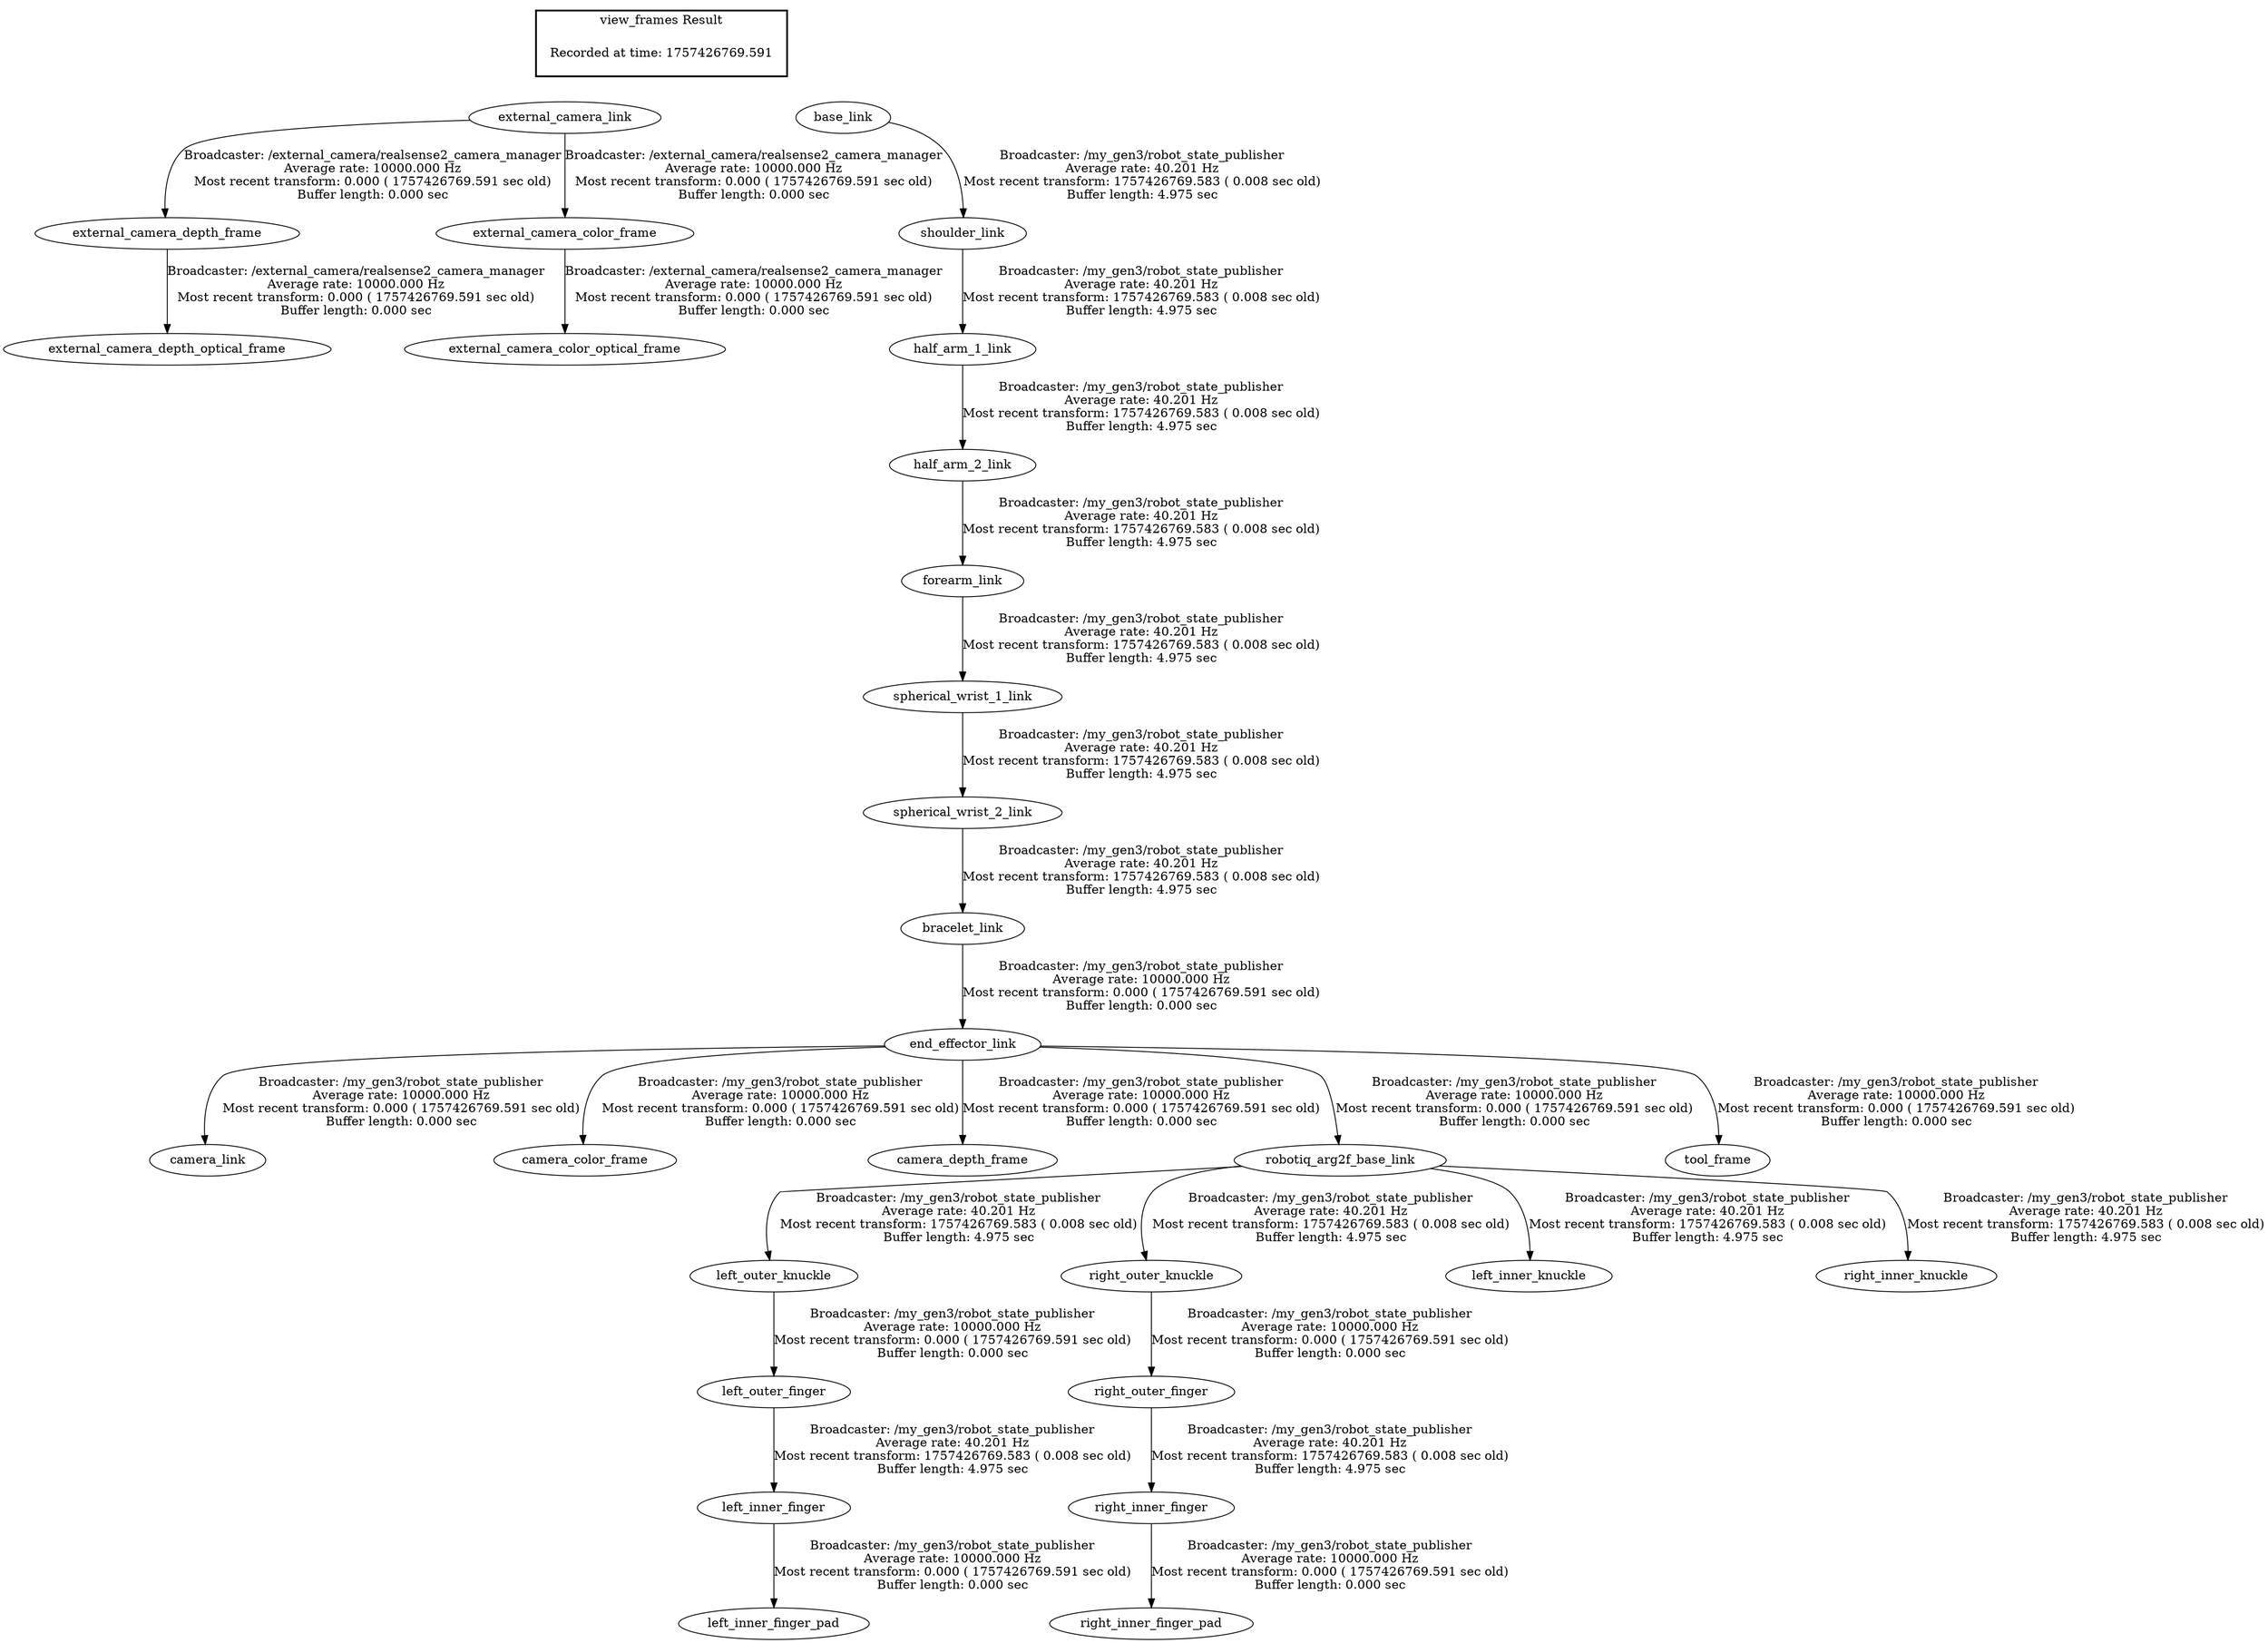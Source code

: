 digraph G {
"end_effector_link" -> "camera_link"[label="Broadcaster: /my_gen3/robot_state_publisher\nAverage rate: 10000.000 Hz\nMost recent transform: 0.000 ( 1757426769.591 sec old)\nBuffer length: 0.000 sec\n"];
"bracelet_link" -> "end_effector_link"[label="Broadcaster: /my_gen3/robot_state_publisher\nAverage rate: 10000.000 Hz\nMost recent transform: 0.000 ( 1757426769.591 sec old)\nBuffer length: 0.000 sec\n"];
"end_effector_link" -> "camera_color_frame"[label="Broadcaster: /my_gen3/robot_state_publisher\nAverage rate: 10000.000 Hz\nMost recent transform: 0.000 ( 1757426769.591 sec old)\nBuffer length: 0.000 sec\n"];
"end_effector_link" -> "camera_depth_frame"[label="Broadcaster: /my_gen3/robot_state_publisher\nAverage rate: 10000.000 Hz\nMost recent transform: 0.000 ( 1757426769.591 sec old)\nBuffer length: 0.000 sec\n"];
"spherical_wrist_2_link" -> "bracelet_link"[label="Broadcaster: /my_gen3/robot_state_publisher\nAverage rate: 40.201 Hz\nMost recent transform: 1757426769.583 ( 0.008 sec old)\nBuffer length: 4.975 sec\n"];
"end_effector_link" -> "robotiq_arg2f_base_link"[label="Broadcaster: /my_gen3/robot_state_publisher\nAverage rate: 10000.000 Hz\nMost recent transform: 0.000 ( 1757426769.591 sec old)\nBuffer length: 0.000 sec\n"];
"left_inner_finger" -> "left_inner_finger_pad"[label="Broadcaster: /my_gen3/robot_state_publisher\nAverage rate: 10000.000 Hz\nMost recent transform: 0.000 ( 1757426769.591 sec old)\nBuffer length: 0.000 sec\n"];
"left_outer_finger" -> "left_inner_finger"[label="Broadcaster: /my_gen3/robot_state_publisher\nAverage rate: 40.201 Hz\nMost recent transform: 1757426769.583 ( 0.008 sec old)\nBuffer length: 4.975 sec\n"];
"left_outer_knuckle" -> "left_outer_finger"[label="Broadcaster: /my_gen3/robot_state_publisher\nAverage rate: 10000.000 Hz\nMost recent transform: 0.000 ( 1757426769.591 sec old)\nBuffer length: 0.000 sec\n"];
"robotiq_arg2f_base_link" -> "left_outer_knuckle"[label="Broadcaster: /my_gen3/robot_state_publisher\nAverage rate: 40.201 Hz\nMost recent transform: 1757426769.583 ( 0.008 sec old)\nBuffer length: 4.975 sec\n"];
"right_inner_finger" -> "right_inner_finger_pad"[label="Broadcaster: /my_gen3/robot_state_publisher\nAverage rate: 10000.000 Hz\nMost recent transform: 0.000 ( 1757426769.591 sec old)\nBuffer length: 0.000 sec\n"];
"right_outer_finger" -> "right_inner_finger"[label="Broadcaster: /my_gen3/robot_state_publisher\nAverage rate: 40.201 Hz\nMost recent transform: 1757426769.583 ( 0.008 sec old)\nBuffer length: 4.975 sec\n"];
"right_outer_knuckle" -> "right_outer_finger"[label="Broadcaster: /my_gen3/robot_state_publisher\nAverage rate: 10000.000 Hz\nMost recent transform: 0.000 ( 1757426769.591 sec old)\nBuffer length: 0.000 sec\n"];
"robotiq_arg2f_base_link" -> "right_outer_knuckle"[label="Broadcaster: /my_gen3/robot_state_publisher\nAverage rate: 40.201 Hz\nMost recent transform: 1757426769.583 ( 0.008 sec old)\nBuffer length: 4.975 sec\n"];
"end_effector_link" -> "tool_frame"[label="Broadcaster: /my_gen3/robot_state_publisher\nAverage rate: 10000.000 Hz\nMost recent transform: 0.000 ( 1757426769.591 sec old)\nBuffer length: 0.000 sec\n"];
"external_camera_link" -> "external_camera_depth_frame"[label="Broadcaster: /external_camera/realsense2_camera_manager\nAverage rate: 10000.000 Hz\nMost recent transform: 0.000 ( 1757426769.591 sec old)\nBuffer length: 0.000 sec\n"];
"external_camera_depth_frame" -> "external_camera_depth_optical_frame"[label="Broadcaster: /external_camera/realsense2_camera_manager\nAverage rate: 10000.000 Hz\nMost recent transform: 0.000 ( 1757426769.591 sec old)\nBuffer length: 0.000 sec\n"];
"external_camera_link" -> "external_camera_color_frame"[label="Broadcaster: /external_camera/realsense2_camera_manager\nAverage rate: 10000.000 Hz\nMost recent transform: 0.000 ( 1757426769.591 sec old)\nBuffer length: 0.000 sec\n"];
"external_camera_color_frame" -> "external_camera_color_optical_frame"[label="Broadcaster: /external_camera/realsense2_camera_manager\nAverage rate: 10000.000 Hz\nMost recent transform: 0.000 ( 1757426769.591 sec old)\nBuffer length: 0.000 sec\n"];
"base_link" -> "shoulder_link"[label="Broadcaster: /my_gen3/robot_state_publisher\nAverage rate: 40.201 Hz\nMost recent transform: 1757426769.583 ( 0.008 sec old)\nBuffer length: 4.975 sec\n"];
"shoulder_link" -> "half_arm_1_link"[label="Broadcaster: /my_gen3/robot_state_publisher\nAverage rate: 40.201 Hz\nMost recent transform: 1757426769.583 ( 0.008 sec old)\nBuffer length: 4.975 sec\n"];
"half_arm_1_link" -> "half_arm_2_link"[label="Broadcaster: /my_gen3/robot_state_publisher\nAverage rate: 40.201 Hz\nMost recent transform: 1757426769.583 ( 0.008 sec old)\nBuffer length: 4.975 sec\n"];
"half_arm_2_link" -> "forearm_link"[label="Broadcaster: /my_gen3/robot_state_publisher\nAverage rate: 40.201 Hz\nMost recent transform: 1757426769.583 ( 0.008 sec old)\nBuffer length: 4.975 sec\n"];
"forearm_link" -> "spherical_wrist_1_link"[label="Broadcaster: /my_gen3/robot_state_publisher\nAverage rate: 40.201 Hz\nMost recent transform: 1757426769.583 ( 0.008 sec old)\nBuffer length: 4.975 sec\n"];
"spherical_wrist_1_link" -> "spherical_wrist_2_link"[label="Broadcaster: /my_gen3/robot_state_publisher\nAverage rate: 40.201 Hz\nMost recent transform: 1757426769.583 ( 0.008 sec old)\nBuffer length: 4.975 sec\n"];
"robotiq_arg2f_base_link" -> "left_inner_knuckle"[label="Broadcaster: /my_gen3/robot_state_publisher\nAverage rate: 40.201 Hz\nMost recent transform: 1757426769.583 ( 0.008 sec old)\nBuffer length: 4.975 sec\n"];
"robotiq_arg2f_base_link" -> "right_inner_knuckle"[label="Broadcaster: /my_gen3/robot_state_publisher\nAverage rate: 40.201 Hz\nMost recent transform: 1757426769.583 ( 0.008 sec old)\nBuffer length: 4.975 sec\n"];
edge [style=invis];
 subgraph cluster_legend { style=bold; color=black; label ="view_frames Result";
"Recorded at time: 1757426769.591"[ shape=plaintext ] ;
 }->"external_camera_link";
edge [style=invis];
 subgraph cluster_legend { style=bold; color=black; label ="view_frames Result";
"Recorded at time: 1757426769.591"[ shape=plaintext ] ;
 }->"base_link";
}